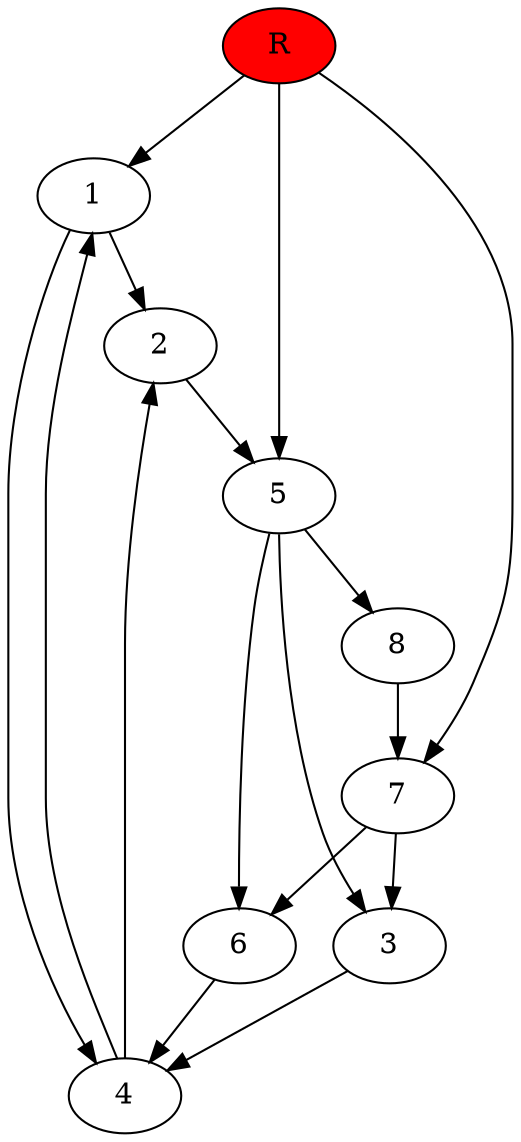 digraph prb7444 {
	1
	2
	3
	4
	5
	6
	7
	8
	R [fillcolor="#ff0000" style=filled]
	1 -> 2
	1 -> 4
	2 -> 5
	3 -> 4
	4 -> 1
	4 -> 2
	5 -> 3
	5 -> 6
	5 -> 8
	6 -> 4
	7 -> 3
	7 -> 6
	8 -> 7
	R -> 1
	R -> 5
	R -> 7
}
